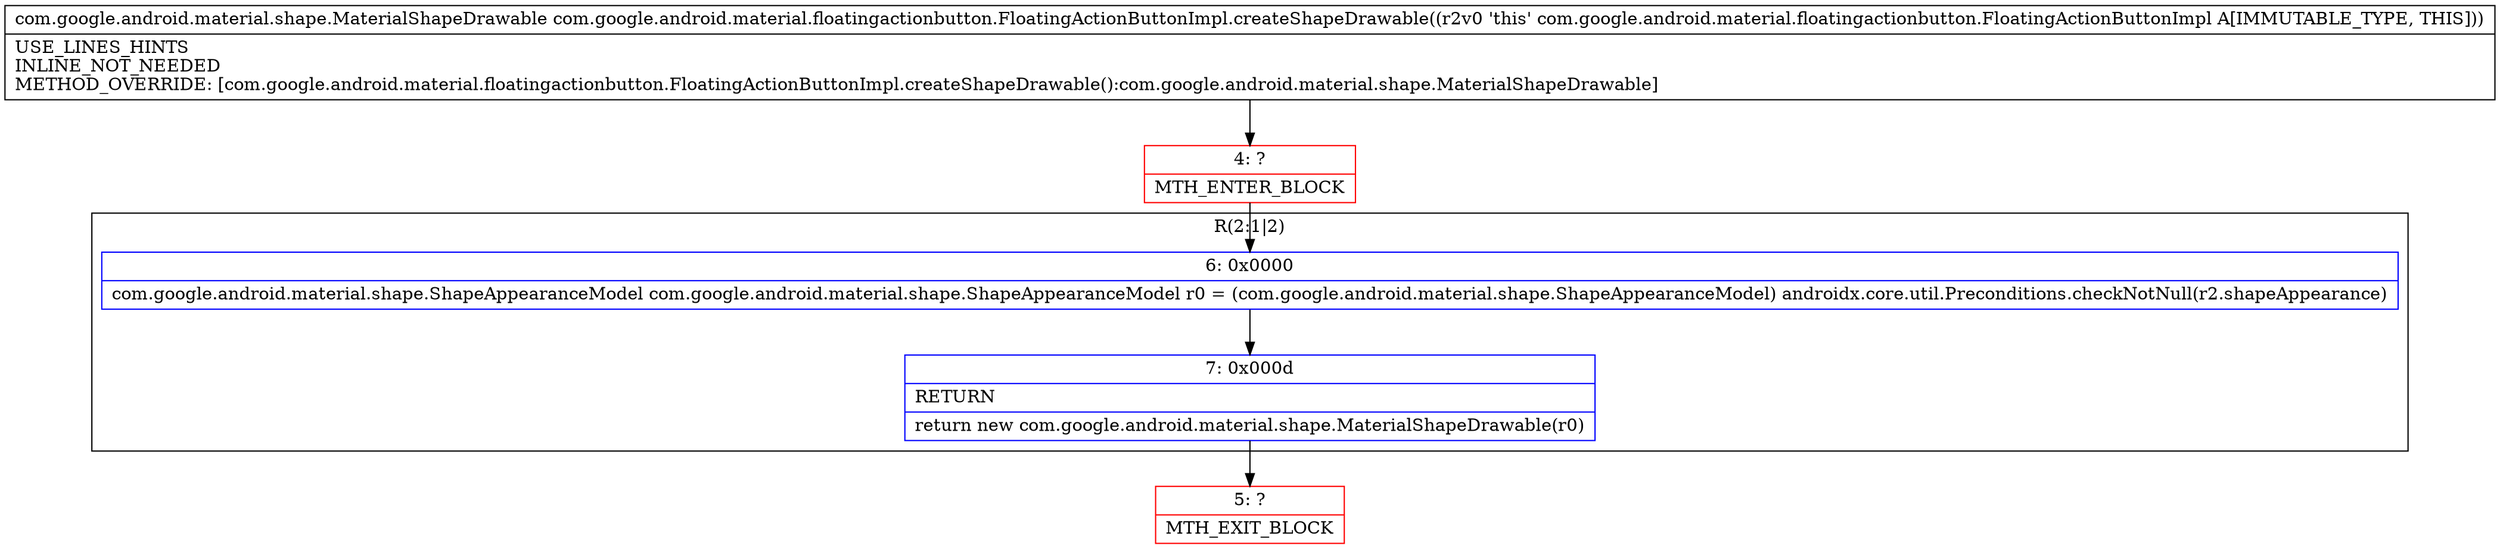 digraph "CFG forcom.google.android.material.floatingactionbutton.FloatingActionButtonImpl.createShapeDrawable()Lcom\/google\/android\/material\/shape\/MaterialShapeDrawable;" {
subgraph cluster_Region_525013919 {
label = "R(2:1|2)";
node [shape=record,color=blue];
Node_6 [shape=record,label="{6\:\ 0x0000|com.google.android.material.shape.ShapeAppearanceModel com.google.android.material.shape.ShapeAppearanceModel r0 = (com.google.android.material.shape.ShapeAppearanceModel) androidx.core.util.Preconditions.checkNotNull(r2.shapeAppearance)\l}"];
Node_7 [shape=record,label="{7\:\ 0x000d|RETURN\l|return new com.google.android.material.shape.MaterialShapeDrawable(r0)\l}"];
}
Node_4 [shape=record,color=red,label="{4\:\ ?|MTH_ENTER_BLOCK\l}"];
Node_5 [shape=record,color=red,label="{5\:\ ?|MTH_EXIT_BLOCK\l}"];
MethodNode[shape=record,label="{com.google.android.material.shape.MaterialShapeDrawable com.google.android.material.floatingactionbutton.FloatingActionButtonImpl.createShapeDrawable((r2v0 'this' com.google.android.material.floatingactionbutton.FloatingActionButtonImpl A[IMMUTABLE_TYPE, THIS]))  | USE_LINES_HINTS\lINLINE_NOT_NEEDED\lMETHOD_OVERRIDE: [com.google.android.material.floatingactionbutton.FloatingActionButtonImpl.createShapeDrawable():com.google.android.material.shape.MaterialShapeDrawable]\l}"];
MethodNode -> Node_4;Node_6 -> Node_7;
Node_7 -> Node_5;
Node_4 -> Node_6;
}

